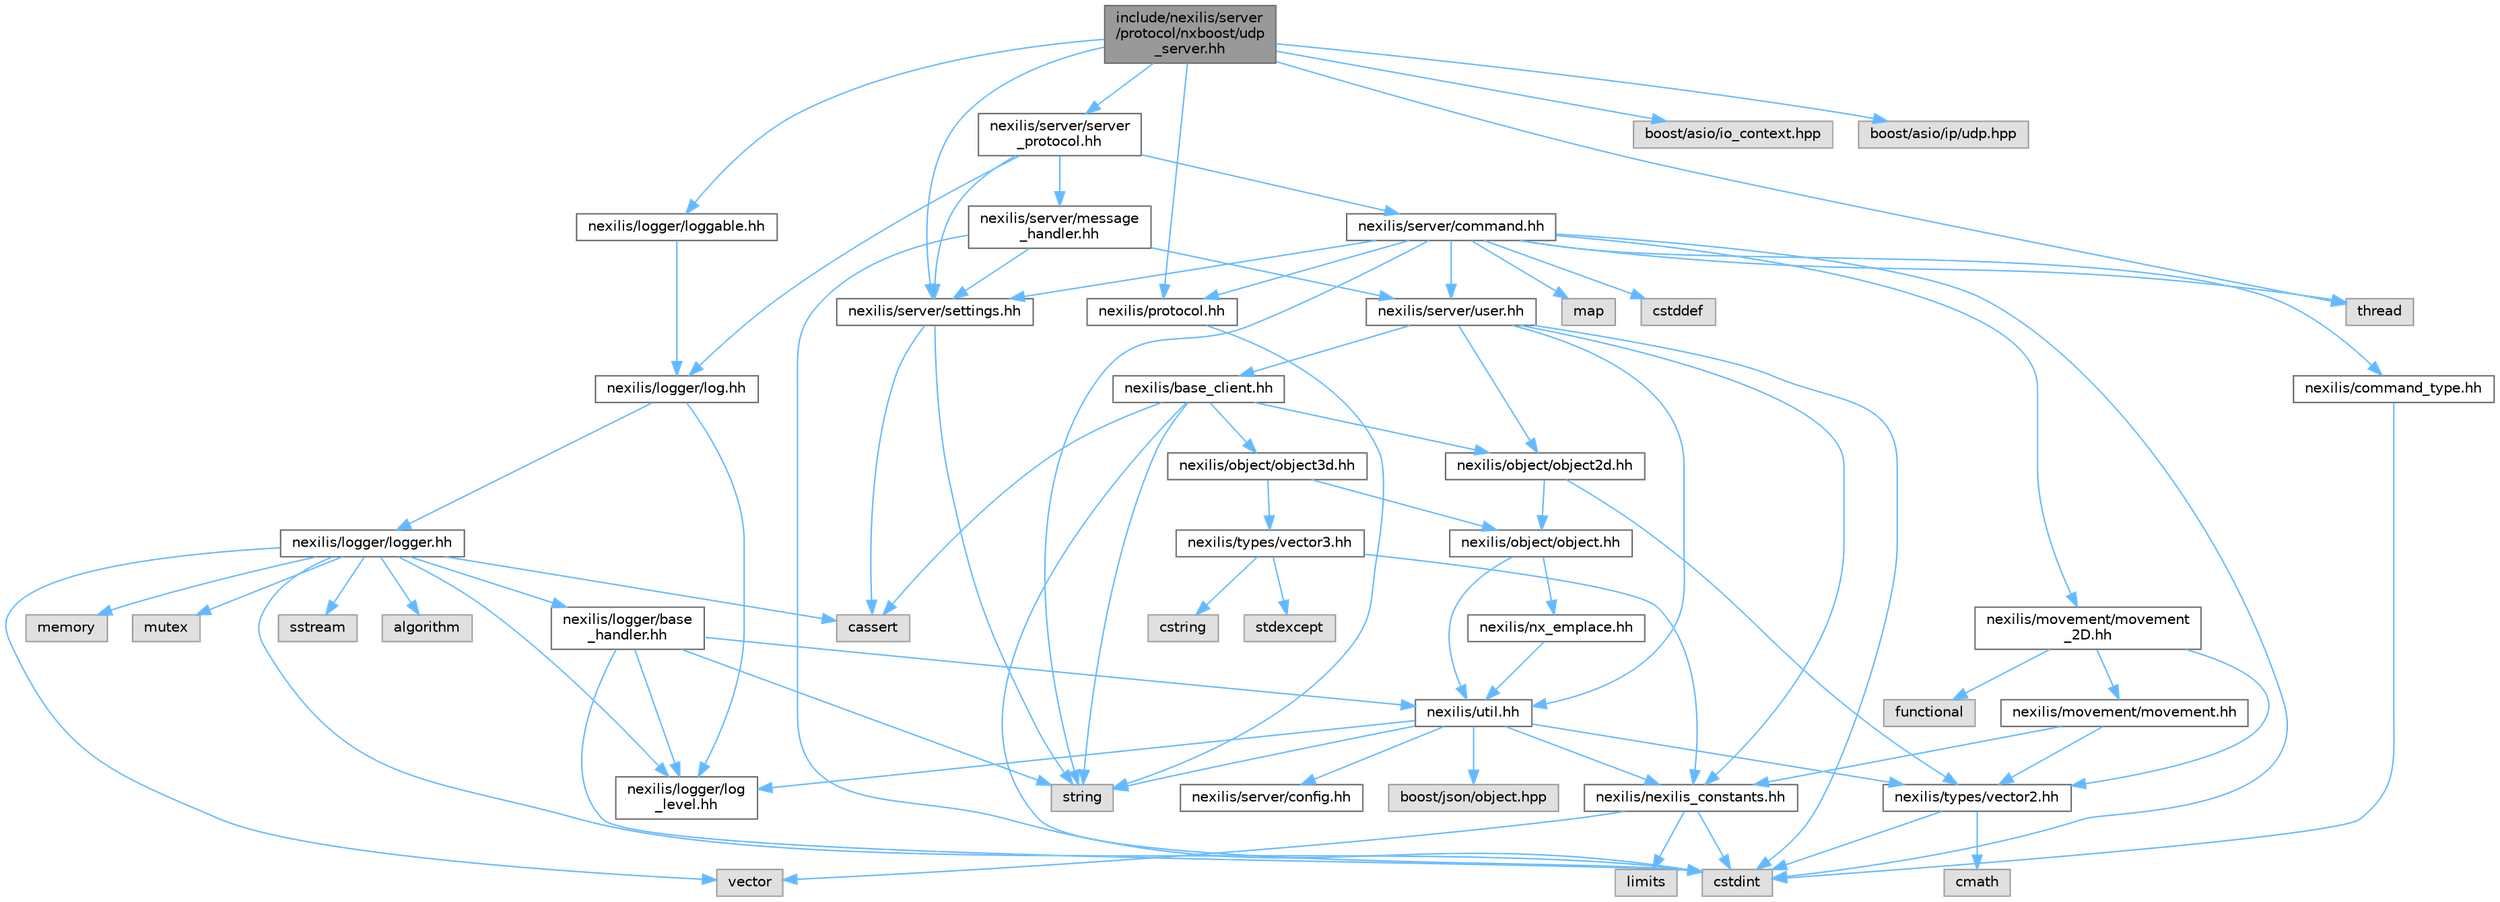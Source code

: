 digraph "include/nexilis/server/protocol/nxboost/udp_server.hh"
{
 // LATEX_PDF_SIZE
  bgcolor="transparent";
  edge [fontname=Helvetica,fontsize=10,labelfontname=Helvetica,labelfontsize=10];
  node [fontname=Helvetica,fontsize=10,shape=box,height=0.2,width=0.4];
  Node1 [id="Node000001",label="include/nexilis/server\l/protocol/nxboost/udp\l_server.hh",height=0.2,width=0.4,color="gray40", fillcolor="grey60", style="filled", fontcolor="black",tooltip=" "];
  Node1 -> Node2 [id="edge1_Node000001_Node000002",color="steelblue1",style="solid",tooltip=" "];
  Node2 [id="Node000002",label="nexilis/logger/loggable.hh",height=0.2,width=0.4,color="grey40", fillcolor="white", style="filled",URL="$d4/d4d/loggable_8hh.html",tooltip=" "];
  Node2 -> Node3 [id="edge2_Node000002_Node000003",color="steelblue1",style="solid",tooltip=" "];
  Node3 [id="Node000003",label="nexilis/logger/log.hh",height=0.2,width=0.4,color="grey40", fillcolor="white", style="filled",URL="$d3/de3/log_8hh.html",tooltip=" "];
  Node3 -> Node4 [id="edge3_Node000003_Node000004",color="steelblue1",style="solid",tooltip=" "];
  Node4 [id="Node000004",label="nexilis/logger/log\l_level.hh",height=0.2,width=0.4,color="grey40", fillcolor="white", style="filled",URL="$dd/dbd/log__level_8hh.html",tooltip=" "];
  Node3 -> Node5 [id="edge4_Node000003_Node000005",color="steelblue1",style="solid",tooltip=" "];
  Node5 [id="Node000005",label="nexilis/logger/logger.hh",height=0.2,width=0.4,color="grey40", fillcolor="white", style="filled",URL="$d5/dc3/logger_8hh.html",tooltip=" "];
  Node5 -> Node6 [id="edge5_Node000005_Node000006",color="steelblue1",style="solid",tooltip=" "];
  Node6 [id="Node000006",label="nexilis/logger/base\l_handler.hh",height=0.2,width=0.4,color="grey40", fillcolor="white", style="filled",URL="$d5/d5a/base__handler_8hh.html",tooltip=" "];
  Node6 -> Node4 [id="edge6_Node000006_Node000004",color="steelblue1",style="solid",tooltip=" "];
  Node6 -> Node7 [id="edge7_Node000006_Node000007",color="steelblue1",style="solid",tooltip=" "];
  Node7 [id="Node000007",label="nexilis/util.hh",height=0.2,width=0.4,color="grey40", fillcolor="white", style="filled",URL="$d3/d68/util_8hh.html",tooltip=" "];
  Node7 -> Node4 [id="edge8_Node000007_Node000004",color="steelblue1",style="solid",tooltip=" "];
  Node7 -> Node8 [id="edge9_Node000007_Node000008",color="steelblue1",style="solid",tooltip=" "];
  Node8 [id="Node000008",label="nexilis/nexilis_constants.hh",height=0.2,width=0.4,color="grey40", fillcolor="white", style="filled",URL="$dd/da5/nexilis__constants_8hh.html",tooltip=" "];
  Node8 -> Node9 [id="edge10_Node000008_Node000009",color="steelblue1",style="solid",tooltip=" "];
  Node9 [id="Node000009",label="cstdint",height=0.2,width=0.4,color="grey60", fillcolor="#E0E0E0", style="filled",tooltip=" "];
  Node8 -> Node10 [id="edge11_Node000008_Node000010",color="steelblue1",style="solid",tooltip=" "];
  Node10 [id="Node000010",label="limits",height=0.2,width=0.4,color="grey60", fillcolor="#E0E0E0", style="filled",tooltip=" "];
  Node8 -> Node11 [id="edge12_Node000008_Node000011",color="steelblue1",style="solid",tooltip=" "];
  Node11 [id="Node000011",label="vector",height=0.2,width=0.4,color="grey60", fillcolor="#E0E0E0", style="filled",tooltip=" "];
  Node7 -> Node12 [id="edge13_Node000007_Node000012",color="steelblue1",style="solid",tooltip=" "];
  Node12 [id="Node000012",label="nexilis/server/config.hh",height=0.2,width=0.4,color="grey40", fillcolor="white", style="filled",URL="$dc/d53/config_8hh.html",tooltip=" "];
  Node7 -> Node13 [id="edge14_Node000007_Node000013",color="steelblue1",style="solid",tooltip=" "];
  Node13 [id="Node000013",label="nexilis/types/vector2.hh",height=0.2,width=0.4,color="grey40", fillcolor="white", style="filled",URL="$d1/d6b/vector2_8hh.html",tooltip=" "];
  Node13 -> Node14 [id="edge15_Node000013_Node000014",color="steelblue1",style="solid",tooltip=" "];
  Node14 [id="Node000014",label="cmath",height=0.2,width=0.4,color="grey60", fillcolor="#E0E0E0", style="filled",tooltip=" "];
  Node13 -> Node9 [id="edge16_Node000013_Node000009",color="steelblue1",style="solid",tooltip=" "];
  Node7 -> Node15 [id="edge17_Node000007_Node000015",color="steelblue1",style="solid",tooltip=" "];
  Node15 [id="Node000015",label="boost/json/object.hpp",height=0.2,width=0.4,color="grey60", fillcolor="#E0E0E0", style="filled",tooltip=" "];
  Node7 -> Node16 [id="edge18_Node000007_Node000016",color="steelblue1",style="solid",tooltip=" "];
  Node16 [id="Node000016",label="string",height=0.2,width=0.4,color="grey60", fillcolor="#E0E0E0", style="filled",tooltip=" "];
  Node6 -> Node9 [id="edge19_Node000006_Node000009",color="steelblue1",style="solid",tooltip=" "];
  Node6 -> Node16 [id="edge20_Node000006_Node000016",color="steelblue1",style="solid",tooltip=" "];
  Node5 -> Node4 [id="edge21_Node000005_Node000004",color="steelblue1",style="solid",tooltip=" "];
  Node5 -> Node17 [id="edge22_Node000005_Node000017",color="steelblue1",style="solid",tooltip=" "];
  Node17 [id="Node000017",label="algorithm",height=0.2,width=0.4,color="grey60", fillcolor="#E0E0E0", style="filled",tooltip=" "];
  Node5 -> Node18 [id="edge23_Node000005_Node000018",color="steelblue1",style="solid",tooltip=" "];
  Node18 [id="Node000018",label="cassert",height=0.2,width=0.4,color="grey60", fillcolor="#E0E0E0", style="filled",tooltip=" "];
  Node5 -> Node9 [id="edge24_Node000005_Node000009",color="steelblue1",style="solid",tooltip=" "];
  Node5 -> Node19 [id="edge25_Node000005_Node000019",color="steelblue1",style="solid",tooltip=" "];
  Node19 [id="Node000019",label="memory",height=0.2,width=0.4,color="grey60", fillcolor="#E0E0E0", style="filled",tooltip=" "];
  Node5 -> Node20 [id="edge26_Node000005_Node000020",color="steelblue1",style="solid",tooltip=" "];
  Node20 [id="Node000020",label="mutex",height=0.2,width=0.4,color="grey60", fillcolor="#E0E0E0", style="filled",tooltip=" "];
  Node5 -> Node21 [id="edge27_Node000005_Node000021",color="steelblue1",style="solid",tooltip=" "];
  Node21 [id="Node000021",label="sstream",height=0.2,width=0.4,color="grey60", fillcolor="#E0E0E0", style="filled",tooltip=" "];
  Node5 -> Node11 [id="edge28_Node000005_Node000011",color="steelblue1",style="solid",tooltip=" "];
  Node1 -> Node22 [id="edge29_Node000001_Node000022",color="steelblue1",style="solid",tooltip=" "];
  Node22 [id="Node000022",label="nexilis/protocol.hh",height=0.2,width=0.4,color="grey40", fillcolor="white", style="filled",URL="$d1/d2a/protocol_8hh.html",tooltip=" "];
  Node22 -> Node16 [id="edge30_Node000022_Node000016",color="steelblue1",style="solid",tooltip=" "];
  Node1 -> Node23 [id="edge31_Node000001_Node000023",color="steelblue1",style="solid",tooltip=" "];
  Node23 [id="Node000023",label="nexilis/server/server\l_protocol.hh",height=0.2,width=0.4,color="grey40", fillcolor="white", style="filled",URL="$da/dc6/server__protocol_8hh.html",tooltip=" "];
  Node23 -> Node3 [id="edge32_Node000023_Node000003",color="steelblue1",style="solid",tooltip=" "];
  Node23 -> Node24 [id="edge33_Node000023_Node000024",color="steelblue1",style="solid",tooltip=" "];
  Node24 [id="Node000024",label="nexilis/server/command.hh",height=0.2,width=0.4,color="grey40", fillcolor="white", style="filled",URL="$dc/d3b/command_8hh.html",tooltip=" "];
  Node24 -> Node25 [id="edge34_Node000024_Node000025",color="steelblue1",style="solid",tooltip=" "];
  Node25 [id="Node000025",label="nexilis/command_type.hh",height=0.2,width=0.4,color="grey40", fillcolor="white", style="filled",URL="$dd/dcf/command__type_8hh.html",tooltip=" "];
  Node25 -> Node9 [id="edge35_Node000025_Node000009",color="steelblue1",style="solid",tooltip=" "];
  Node24 -> Node26 [id="edge36_Node000024_Node000026",color="steelblue1",style="solid",tooltip=" "];
  Node26 [id="Node000026",label="nexilis/movement/movement\l_2D.hh",height=0.2,width=0.4,color="grey40", fillcolor="white", style="filled",URL="$d3/d92/movement__2D_8hh.html",tooltip=" "];
  Node26 -> Node27 [id="edge37_Node000026_Node000027",color="steelblue1",style="solid",tooltip=" "];
  Node27 [id="Node000027",label="nexilis/movement/movement.hh",height=0.2,width=0.4,color="grey40", fillcolor="white", style="filled",URL="$df/da3/movement_8hh.html",tooltip=" "];
  Node27 -> Node8 [id="edge38_Node000027_Node000008",color="steelblue1",style="solid",tooltip=" "];
  Node27 -> Node13 [id="edge39_Node000027_Node000013",color="steelblue1",style="solid",tooltip=" "];
  Node26 -> Node13 [id="edge40_Node000026_Node000013",color="steelblue1",style="solid",tooltip=" "];
  Node26 -> Node28 [id="edge41_Node000026_Node000028",color="steelblue1",style="solid",tooltip=" "];
  Node28 [id="Node000028",label="functional",height=0.2,width=0.4,color="grey60", fillcolor="#E0E0E0", style="filled",tooltip=" "];
  Node24 -> Node22 [id="edge42_Node000024_Node000022",color="steelblue1",style="solid",tooltip=" "];
  Node24 -> Node29 [id="edge43_Node000024_Node000029",color="steelblue1",style="solid",tooltip=" "];
  Node29 [id="Node000029",label="nexilis/server/settings.hh",height=0.2,width=0.4,color="grey40", fillcolor="white", style="filled",URL="$d7/df4/settings_8hh.html",tooltip=" "];
  Node29 -> Node18 [id="edge44_Node000029_Node000018",color="steelblue1",style="solid",tooltip=" "];
  Node29 -> Node16 [id="edge45_Node000029_Node000016",color="steelblue1",style="solid",tooltip=" "];
  Node24 -> Node30 [id="edge46_Node000024_Node000030",color="steelblue1",style="solid",tooltip=" "];
  Node30 [id="Node000030",label="nexilis/server/user.hh",height=0.2,width=0.4,color="grey40", fillcolor="white", style="filled",URL="$d8/ddf/user_8hh.html",tooltip=" "];
  Node30 -> Node9 [id="edge47_Node000030_Node000009",color="steelblue1",style="solid",tooltip=" "];
  Node30 -> Node31 [id="edge48_Node000030_Node000031",color="steelblue1",style="solid",tooltip=" "];
  Node31 [id="Node000031",label="nexilis/base_client.hh",height=0.2,width=0.4,color="grey40", fillcolor="white", style="filled",URL="$d1/d89/base__client_8hh.html",tooltip=" "];
  Node31 -> Node18 [id="edge49_Node000031_Node000018",color="steelblue1",style="solid",tooltip=" "];
  Node31 -> Node9 [id="edge50_Node000031_Node000009",color="steelblue1",style="solid",tooltip=" "];
  Node31 -> Node16 [id="edge51_Node000031_Node000016",color="steelblue1",style="solid",tooltip=" "];
  Node31 -> Node32 [id="edge52_Node000031_Node000032",color="steelblue1",style="solid",tooltip=" "];
  Node32 [id="Node000032",label="nexilis/object/object2d.hh",height=0.2,width=0.4,color="grey40", fillcolor="white", style="filled",URL="$db/d6b/object2d_8hh.html",tooltip=" "];
  Node32 -> Node33 [id="edge53_Node000032_Node000033",color="steelblue1",style="solid",tooltip=" "];
  Node33 [id="Node000033",label="nexilis/object/object.hh",height=0.2,width=0.4,color="grey40", fillcolor="white", style="filled",URL="$dd/d07/object_8hh.html",tooltip=" "];
  Node33 -> Node34 [id="edge54_Node000033_Node000034",color="steelblue1",style="solid",tooltip=" "];
  Node34 [id="Node000034",label="nexilis/nx_emplace.hh",height=0.2,width=0.4,color="grey40", fillcolor="white", style="filled",URL="$de/d10/nx__emplace_8hh.html",tooltip=" "];
  Node34 -> Node7 [id="edge55_Node000034_Node000007",color="steelblue1",style="solid",tooltip=" "];
  Node33 -> Node7 [id="edge56_Node000033_Node000007",color="steelblue1",style="solid",tooltip=" "];
  Node32 -> Node13 [id="edge57_Node000032_Node000013",color="steelblue1",style="solid",tooltip=" "];
  Node31 -> Node35 [id="edge58_Node000031_Node000035",color="steelblue1",style="solid",tooltip=" "];
  Node35 [id="Node000035",label="nexilis/object/object3d.hh",height=0.2,width=0.4,color="grey40", fillcolor="white", style="filled",URL="$d4/d63/object3d_8hh.html",tooltip=" "];
  Node35 -> Node33 [id="edge59_Node000035_Node000033",color="steelblue1",style="solid",tooltip=" "];
  Node35 -> Node36 [id="edge60_Node000035_Node000036",color="steelblue1",style="solid",tooltip=" "];
  Node36 [id="Node000036",label="nexilis/types/vector3.hh",height=0.2,width=0.4,color="grey40", fillcolor="white", style="filled",URL="$db/d36/vector3_8hh.html",tooltip=" "];
  Node36 -> Node8 [id="edge61_Node000036_Node000008",color="steelblue1",style="solid",tooltip=" "];
  Node36 -> Node37 [id="edge62_Node000036_Node000037",color="steelblue1",style="solid",tooltip=" "];
  Node37 [id="Node000037",label="cstring",height=0.2,width=0.4,color="grey60", fillcolor="#E0E0E0", style="filled",tooltip=" "];
  Node36 -> Node38 [id="edge63_Node000036_Node000038",color="steelblue1",style="solid",tooltip=" "];
  Node38 [id="Node000038",label="stdexcept",height=0.2,width=0.4,color="grey60", fillcolor="#E0E0E0", style="filled",tooltip=" "];
  Node30 -> Node8 [id="edge64_Node000030_Node000008",color="steelblue1",style="solid",tooltip=" "];
  Node30 -> Node32 [id="edge65_Node000030_Node000032",color="steelblue1",style="solid",tooltip=" "];
  Node30 -> Node7 [id="edge66_Node000030_Node000007",color="steelblue1",style="solid",tooltip=" "];
  Node24 -> Node39 [id="edge67_Node000024_Node000039",color="steelblue1",style="solid",tooltip=" "];
  Node39 [id="Node000039",label="cstddef",height=0.2,width=0.4,color="grey60", fillcolor="#E0E0E0", style="filled",tooltip=" "];
  Node24 -> Node9 [id="edge68_Node000024_Node000009",color="steelblue1",style="solid",tooltip=" "];
  Node24 -> Node40 [id="edge69_Node000024_Node000040",color="steelblue1",style="solid",tooltip=" "];
  Node40 [id="Node000040",label="map",height=0.2,width=0.4,color="grey60", fillcolor="#E0E0E0", style="filled",tooltip=" "];
  Node24 -> Node16 [id="edge70_Node000024_Node000016",color="steelblue1",style="solid",tooltip=" "];
  Node24 -> Node41 [id="edge71_Node000024_Node000041",color="steelblue1",style="solid",tooltip=" "];
  Node41 [id="Node000041",label="thread",height=0.2,width=0.4,color="grey60", fillcolor="#E0E0E0", style="filled",tooltip=" "];
  Node23 -> Node42 [id="edge72_Node000023_Node000042",color="steelblue1",style="solid",tooltip=" "];
  Node42 [id="Node000042",label="nexilis/server/message\l_handler.hh",height=0.2,width=0.4,color="grey40", fillcolor="white", style="filled",URL="$da/de8/message__handler_8hh.html",tooltip=" "];
  Node42 -> Node29 [id="edge73_Node000042_Node000029",color="steelblue1",style="solid",tooltip=" "];
  Node42 -> Node30 [id="edge74_Node000042_Node000030",color="steelblue1",style="solid",tooltip=" "];
  Node42 -> Node9 [id="edge75_Node000042_Node000009",color="steelblue1",style="solid",tooltip=" "];
  Node23 -> Node29 [id="edge76_Node000023_Node000029",color="steelblue1",style="solid",tooltip=" "];
  Node1 -> Node29 [id="edge77_Node000001_Node000029",color="steelblue1",style="solid",tooltip=" "];
  Node1 -> Node43 [id="edge78_Node000001_Node000043",color="steelblue1",style="solid",tooltip=" "];
  Node43 [id="Node000043",label="boost/asio/io_context.hpp",height=0.2,width=0.4,color="grey60", fillcolor="#E0E0E0", style="filled",tooltip=" "];
  Node1 -> Node44 [id="edge79_Node000001_Node000044",color="steelblue1",style="solid",tooltip=" "];
  Node44 [id="Node000044",label="boost/asio/ip/udp.hpp",height=0.2,width=0.4,color="grey60", fillcolor="#E0E0E0", style="filled",tooltip=" "];
  Node1 -> Node41 [id="edge80_Node000001_Node000041",color="steelblue1",style="solid",tooltip=" "];
}
